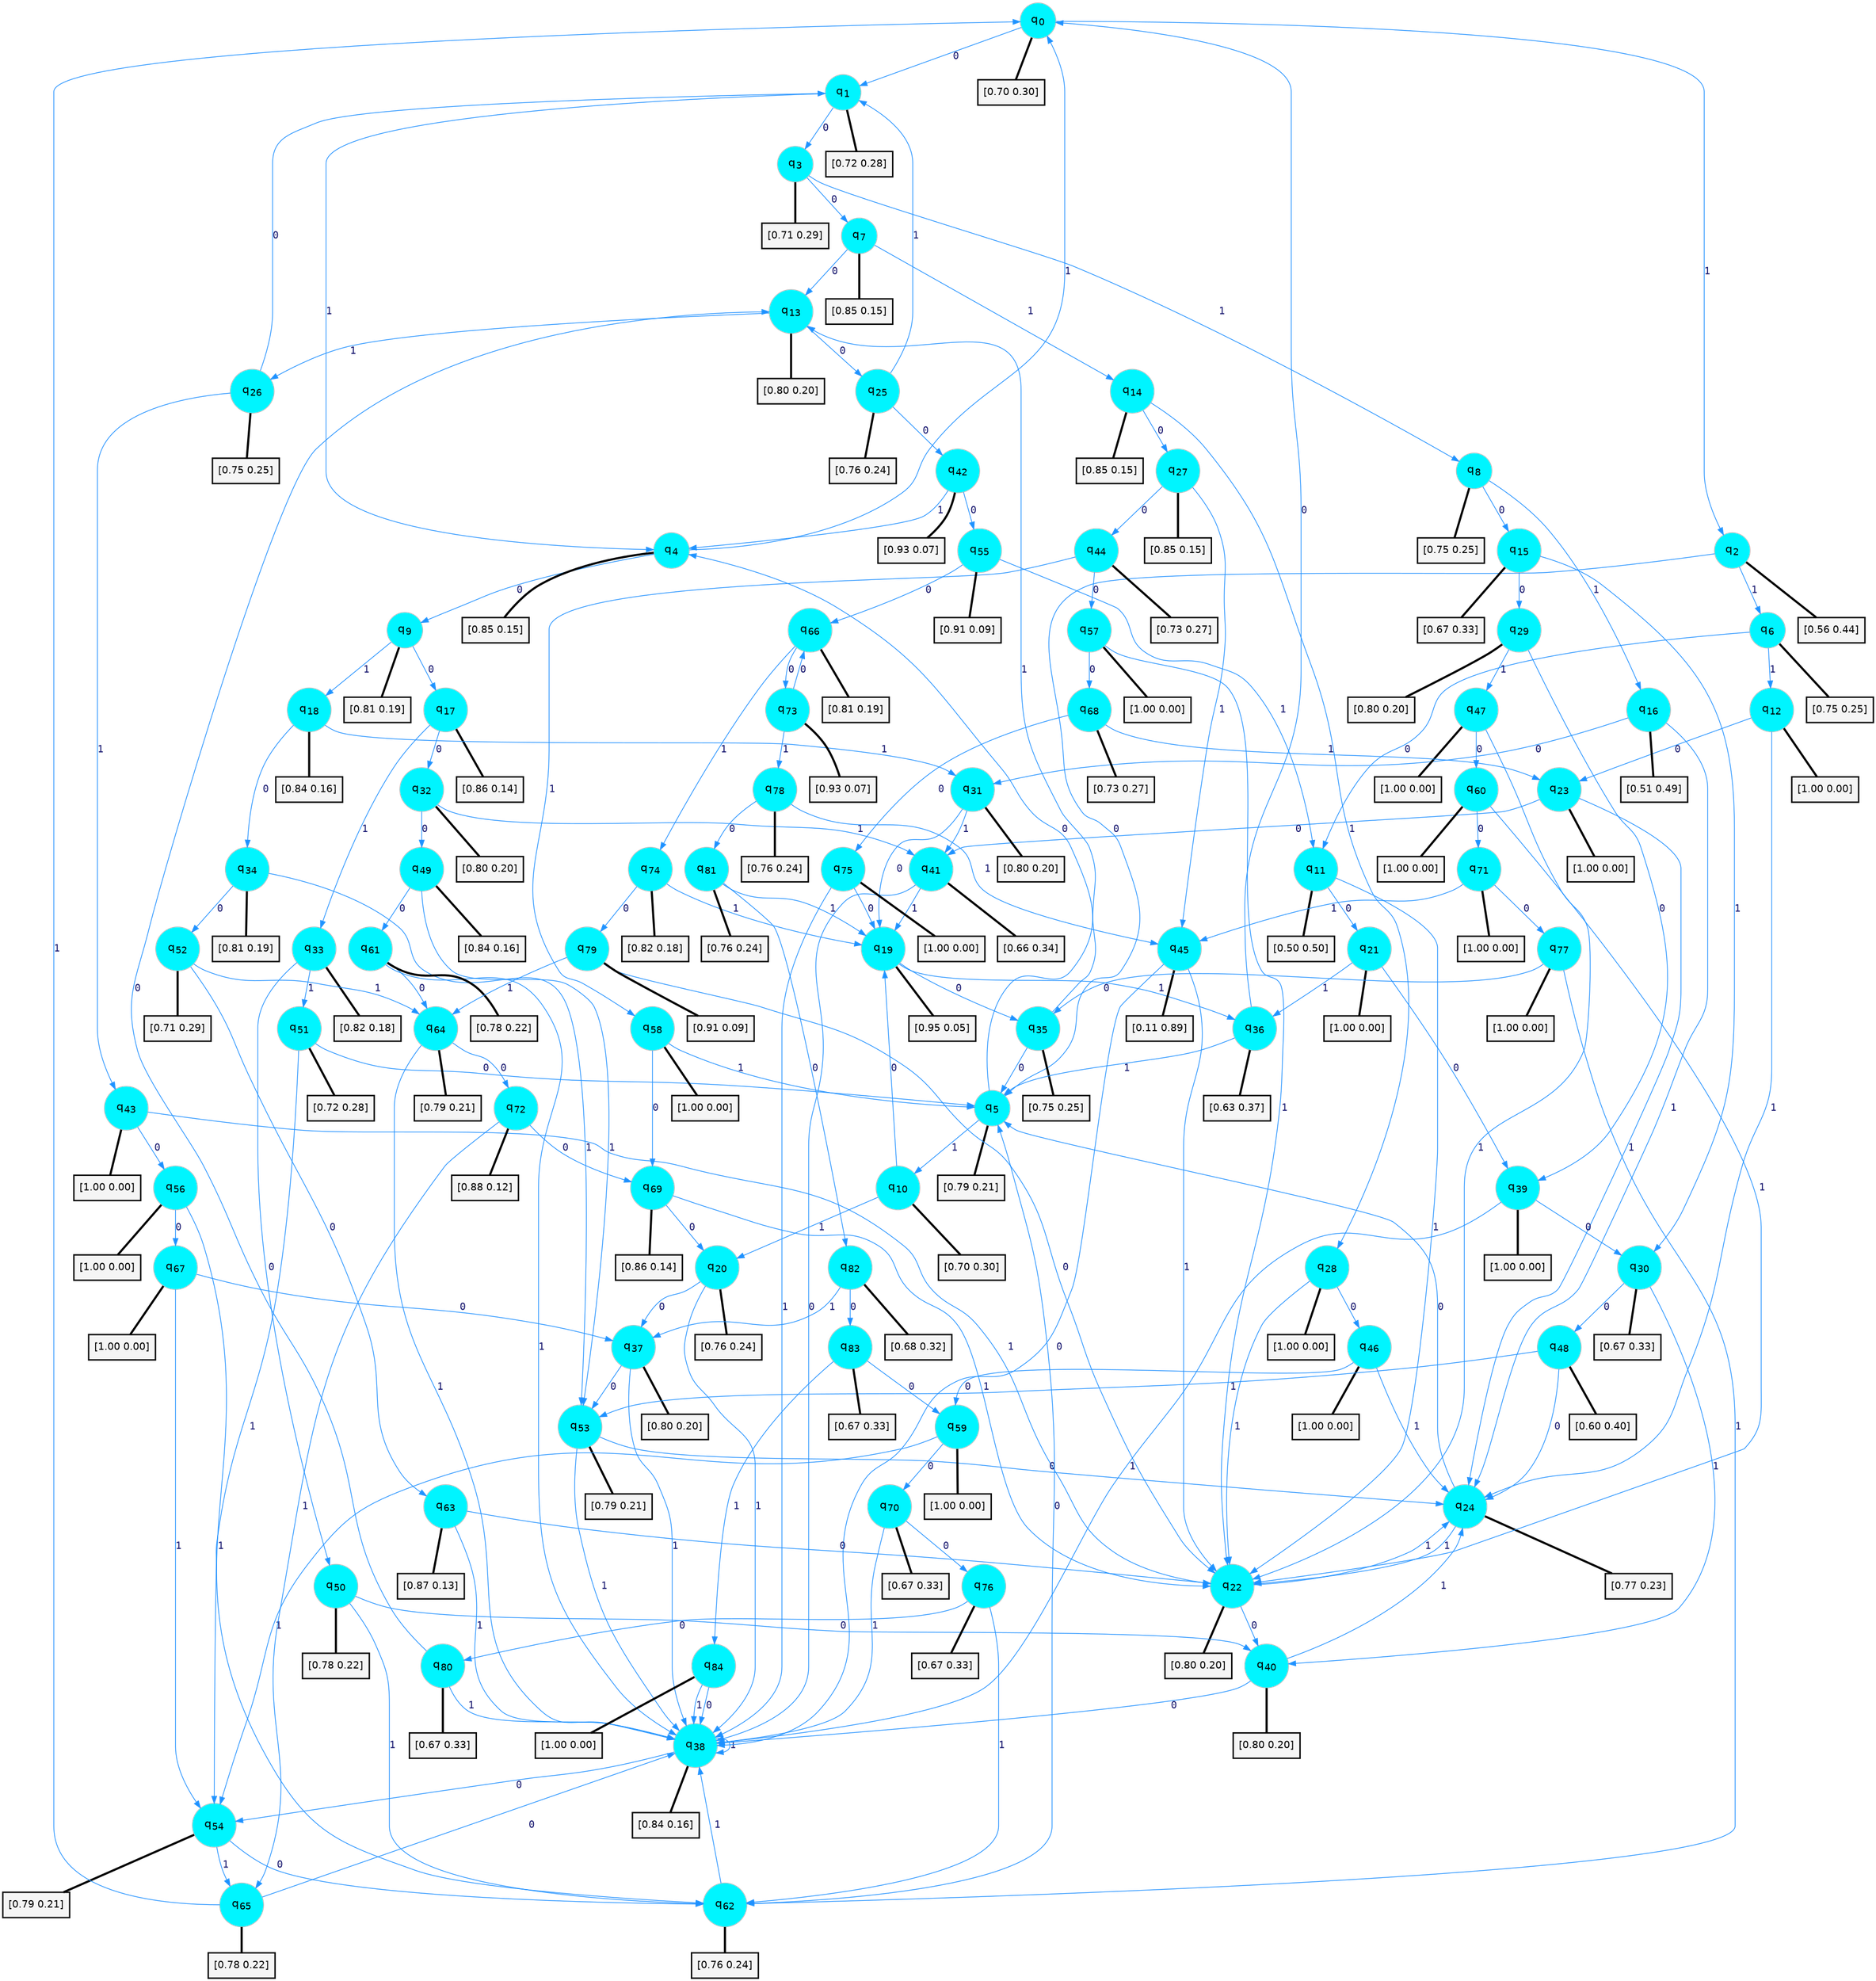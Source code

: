 digraph G {
graph [
bgcolor=transparent, dpi=300, rankdir=TD, size="40,25"];
node [
color=gray, fillcolor=turquoise1, fontcolor=black, fontname=Helvetica, fontsize=16, fontweight=bold, shape=circle, style=filled];
edge [
arrowsize=1, color=dodgerblue1, fontcolor=midnightblue, fontname=courier, fontweight=bold, penwidth=1, style=solid, weight=20];
0[label=<q<SUB>0</SUB>>];
1[label=<q<SUB>1</SUB>>];
2[label=<q<SUB>2</SUB>>];
3[label=<q<SUB>3</SUB>>];
4[label=<q<SUB>4</SUB>>];
5[label=<q<SUB>5</SUB>>];
6[label=<q<SUB>6</SUB>>];
7[label=<q<SUB>7</SUB>>];
8[label=<q<SUB>8</SUB>>];
9[label=<q<SUB>9</SUB>>];
10[label=<q<SUB>10</SUB>>];
11[label=<q<SUB>11</SUB>>];
12[label=<q<SUB>12</SUB>>];
13[label=<q<SUB>13</SUB>>];
14[label=<q<SUB>14</SUB>>];
15[label=<q<SUB>15</SUB>>];
16[label=<q<SUB>16</SUB>>];
17[label=<q<SUB>17</SUB>>];
18[label=<q<SUB>18</SUB>>];
19[label=<q<SUB>19</SUB>>];
20[label=<q<SUB>20</SUB>>];
21[label=<q<SUB>21</SUB>>];
22[label=<q<SUB>22</SUB>>];
23[label=<q<SUB>23</SUB>>];
24[label=<q<SUB>24</SUB>>];
25[label=<q<SUB>25</SUB>>];
26[label=<q<SUB>26</SUB>>];
27[label=<q<SUB>27</SUB>>];
28[label=<q<SUB>28</SUB>>];
29[label=<q<SUB>29</SUB>>];
30[label=<q<SUB>30</SUB>>];
31[label=<q<SUB>31</SUB>>];
32[label=<q<SUB>32</SUB>>];
33[label=<q<SUB>33</SUB>>];
34[label=<q<SUB>34</SUB>>];
35[label=<q<SUB>35</SUB>>];
36[label=<q<SUB>36</SUB>>];
37[label=<q<SUB>37</SUB>>];
38[label=<q<SUB>38</SUB>>];
39[label=<q<SUB>39</SUB>>];
40[label=<q<SUB>40</SUB>>];
41[label=<q<SUB>41</SUB>>];
42[label=<q<SUB>42</SUB>>];
43[label=<q<SUB>43</SUB>>];
44[label=<q<SUB>44</SUB>>];
45[label=<q<SUB>45</SUB>>];
46[label=<q<SUB>46</SUB>>];
47[label=<q<SUB>47</SUB>>];
48[label=<q<SUB>48</SUB>>];
49[label=<q<SUB>49</SUB>>];
50[label=<q<SUB>50</SUB>>];
51[label=<q<SUB>51</SUB>>];
52[label=<q<SUB>52</SUB>>];
53[label=<q<SUB>53</SUB>>];
54[label=<q<SUB>54</SUB>>];
55[label=<q<SUB>55</SUB>>];
56[label=<q<SUB>56</SUB>>];
57[label=<q<SUB>57</SUB>>];
58[label=<q<SUB>58</SUB>>];
59[label=<q<SUB>59</SUB>>];
60[label=<q<SUB>60</SUB>>];
61[label=<q<SUB>61</SUB>>];
62[label=<q<SUB>62</SUB>>];
63[label=<q<SUB>63</SUB>>];
64[label=<q<SUB>64</SUB>>];
65[label=<q<SUB>65</SUB>>];
66[label=<q<SUB>66</SUB>>];
67[label=<q<SUB>67</SUB>>];
68[label=<q<SUB>68</SUB>>];
69[label=<q<SUB>69</SUB>>];
70[label=<q<SUB>70</SUB>>];
71[label=<q<SUB>71</SUB>>];
72[label=<q<SUB>72</SUB>>];
73[label=<q<SUB>73</SUB>>];
74[label=<q<SUB>74</SUB>>];
75[label=<q<SUB>75</SUB>>];
76[label=<q<SUB>76</SUB>>];
77[label=<q<SUB>77</SUB>>];
78[label=<q<SUB>78</SUB>>];
79[label=<q<SUB>79</SUB>>];
80[label=<q<SUB>80</SUB>>];
81[label=<q<SUB>81</SUB>>];
82[label=<q<SUB>82</SUB>>];
83[label=<q<SUB>83</SUB>>];
84[label=<q<SUB>84</SUB>>];
85[label="[0.70 0.30]", shape=box,fontcolor=black, fontname=Helvetica, fontsize=14, penwidth=2, fillcolor=whitesmoke,color=black];
86[label="[0.72 0.28]", shape=box,fontcolor=black, fontname=Helvetica, fontsize=14, penwidth=2, fillcolor=whitesmoke,color=black];
87[label="[0.56 0.44]", shape=box,fontcolor=black, fontname=Helvetica, fontsize=14, penwidth=2, fillcolor=whitesmoke,color=black];
88[label="[0.71 0.29]", shape=box,fontcolor=black, fontname=Helvetica, fontsize=14, penwidth=2, fillcolor=whitesmoke,color=black];
89[label="[0.85 0.15]", shape=box,fontcolor=black, fontname=Helvetica, fontsize=14, penwidth=2, fillcolor=whitesmoke,color=black];
90[label="[0.79 0.21]", shape=box,fontcolor=black, fontname=Helvetica, fontsize=14, penwidth=2, fillcolor=whitesmoke,color=black];
91[label="[0.75 0.25]", shape=box,fontcolor=black, fontname=Helvetica, fontsize=14, penwidth=2, fillcolor=whitesmoke,color=black];
92[label="[0.85 0.15]", shape=box,fontcolor=black, fontname=Helvetica, fontsize=14, penwidth=2, fillcolor=whitesmoke,color=black];
93[label="[0.75 0.25]", shape=box,fontcolor=black, fontname=Helvetica, fontsize=14, penwidth=2, fillcolor=whitesmoke,color=black];
94[label="[0.81 0.19]", shape=box,fontcolor=black, fontname=Helvetica, fontsize=14, penwidth=2, fillcolor=whitesmoke,color=black];
95[label="[0.70 0.30]", shape=box,fontcolor=black, fontname=Helvetica, fontsize=14, penwidth=2, fillcolor=whitesmoke,color=black];
96[label="[0.50 0.50]", shape=box,fontcolor=black, fontname=Helvetica, fontsize=14, penwidth=2, fillcolor=whitesmoke,color=black];
97[label="[1.00 0.00]", shape=box,fontcolor=black, fontname=Helvetica, fontsize=14, penwidth=2, fillcolor=whitesmoke,color=black];
98[label="[0.80 0.20]", shape=box,fontcolor=black, fontname=Helvetica, fontsize=14, penwidth=2, fillcolor=whitesmoke,color=black];
99[label="[0.85 0.15]", shape=box,fontcolor=black, fontname=Helvetica, fontsize=14, penwidth=2, fillcolor=whitesmoke,color=black];
100[label="[0.67 0.33]", shape=box,fontcolor=black, fontname=Helvetica, fontsize=14, penwidth=2, fillcolor=whitesmoke,color=black];
101[label="[0.51 0.49]", shape=box,fontcolor=black, fontname=Helvetica, fontsize=14, penwidth=2, fillcolor=whitesmoke,color=black];
102[label="[0.86 0.14]", shape=box,fontcolor=black, fontname=Helvetica, fontsize=14, penwidth=2, fillcolor=whitesmoke,color=black];
103[label="[0.84 0.16]", shape=box,fontcolor=black, fontname=Helvetica, fontsize=14, penwidth=2, fillcolor=whitesmoke,color=black];
104[label="[0.95 0.05]", shape=box,fontcolor=black, fontname=Helvetica, fontsize=14, penwidth=2, fillcolor=whitesmoke,color=black];
105[label="[0.76 0.24]", shape=box,fontcolor=black, fontname=Helvetica, fontsize=14, penwidth=2, fillcolor=whitesmoke,color=black];
106[label="[1.00 0.00]", shape=box,fontcolor=black, fontname=Helvetica, fontsize=14, penwidth=2, fillcolor=whitesmoke,color=black];
107[label="[0.80 0.20]", shape=box,fontcolor=black, fontname=Helvetica, fontsize=14, penwidth=2, fillcolor=whitesmoke,color=black];
108[label="[1.00 0.00]", shape=box,fontcolor=black, fontname=Helvetica, fontsize=14, penwidth=2, fillcolor=whitesmoke,color=black];
109[label="[0.77 0.23]", shape=box,fontcolor=black, fontname=Helvetica, fontsize=14, penwidth=2, fillcolor=whitesmoke,color=black];
110[label="[0.76 0.24]", shape=box,fontcolor=black, fontname=Helvetica, fontsize=14, penwidth=2, fillcolor=whitesmoke,color=black];
111[label="[0.75 0.25]", shape=box,fontcolor=black, fontname=Helvetica, fontsize=14, penwidth=2, fillcolor=whitesmoke,color=black];
112[label="[0.85 0.15]", shape=box,fontcolor=black, fontname=Helvetica, fontsize=14, penwidth=2, fillcolor=whitesmoke,color=black];
113[label="[1.00 0.00]", shape=box,fontcolor=black, fontname=Helvetica, fontsize=14, penwidth=2, fillcolor=whitesmoke,color=black];
114[label="[0.80 0.20]", shape=box,fontcolor=black, fontname=Helvetica, fontsize=14, penwidth=2, fillcolor=whitesmoke,color=black];
115[label="[0.67 0.33]", shape=box,fontcolor=black, fontname=Helvetica, fontsize=14, penwidth=2, fillcolor=whitesmoke,color=black];
116[label="[0.80 0.20]", shape=box,fontcolor=black, fontname=Helvetica, fontsize=14, penwidth=2, fillcolor=whitesmoke,color=black];
117[label="[0.80 0.20]", shape=box,fontcolor=black, fontname=Helvetica, fontsize=14, penwidth=2, fillcolor=whitesmoke,color=black];
118[label="[0.82 0.18]", shape=box,fontcolor=black, fontname=Helvetica, fontsize=14, penwidth=2, fillcolor=whitesmoke,color=black];
119[label="[0.81 0.19]", shape=box,fontcolor=black, fontname=Helvetica, fontsize=14, penwidth=2, fillcolor=whitesmoke,color=black];
120[label="[0.75 0.25]", shape=box,fontcolor=black, fontname=Helvetica, fontsize=14, penwidth=2, fillcolor=whitesmoke,color=black];
121[label="[0.63 0.37]", shape=box,fontcolor=black, fontname=Helvetica, fontsize=14, penwidth=2, fillcolor=whitesmoke,color=black];
122[label="[0.80 0.20]", shape=box,fontcolor=black, fontname=Helvetica, fontsize=14, penwidth=2, fillcolor=whitesmoke,color=black];
123[label="[0.84 0.16]", shape=box,fontcolor=black, fontname=Helvetica, fontsize=14, penwidth=2, fillcolor=whitesmoke,color=black];
124[label="[1.00 0.00]", shape=box,fontcolor=black, fontname=Helvetica, fontsize=14, penwidth=2, fillcolor=whitesmoke,color=black];
125[label="[0.80 0.20]", shape=box,fontcolor=black, fontname=Helvetica, fontsize=14, penwidth=2, fillcolor=whitesmoke,color=black];
126[label="[0.66 0.34]", shape=box,fontcolor=black, fontname=Helvetica, fontsize=14, penwidth=2, fillcolor=whitesmoke,color=black];
127[label="[0.93 0.07]", shape=box,fontcolor=black, fontname=Helvetica, fontsize=14, penwidth=2, fillcolor=whitesmoke,color=black];
128[label="[1.00 0.00]", shape=box,fontcolor=black, fontname=Helvetica, fontsize=14, penwidth=2, fillcolor=whitesmoke,color=black];
129[label="[0.73 0.27]", shape=box,fontcolor=black, fontname=Helvetica, fontsize=14, penwidth=2, fillcolor=whitesmoke,color=black];
130[label="[0.11 0.89]", shape=box,fontcolor=black, fontname=Helvetica, fontsize=14, penwidth=2, fillcolor=whitesmoke,color=black];
131[label="[1.00 0.00]", shape=box,fontcolor=black, fontname=Helvetica, fontsize=14, penwidth=2, fillcolor=whitesmoke,color=black];
132[label="[1.00 0.00]", shape=box,fontcolor=black, fontname=Helvetica, fontsize=14, penwidth=2, fillcolor=whitesmoke,color=black];
133[label="[0.60 0.40]", shape=box,fontcolor=black, fontname=Helvetica, fontsize=14, penwidth=2, fillcolor=whitesmoke,color=black];
134[label="[0.84 0.16]", shape=box,fontcolor=black, fontname=Helvetica, fontsize=14, penwidth=2, fillcolor=whitesmoke,color=black];
135[label="[0.78 0.22]", shape=box,fontcolor=black, fontname=Helvetica, fontsize=14, penwidth=2, fillcolor=whitesmoke,color=black];
136[label="[0.72 0.28]", shape=box,fontcolor=black, fontname=Helvetica, fontsize=14, penwidth=2, fillcolor=whitesmoke,color=black];
137[label="[0.71 0.29]", shape=box,fontcolor=black, fontname=Helvetica, fontsize=14, penwidth=2, fillcolor=whitesmoke,color=black];
138[label="[0.79 0.21]", shape=box,fontcolor=black, fontname=Helvetica, fontsize=14, penwidth=2, fillcolor=whitesmoke,color=black];
139[label="[0.79 0.21]", shape=box,fontcolor=black, fontname=Helvetica, fontsize=14, penwidth=2, fillcolor=whitesmoke,color=black];
140[label="[0.91 0.09]", shape=box,fontcolor=black, fontname=Helvetica, fontsize=14, penwidth=2, fillcolor=whitesmoke,color=black];
141[label="[1.00 0.00]", shape=box,fontcolor=black, fontname=Helvetica, fontsize=14, penwidth=2, fillcolor=whitesmoke,color=black];
142[label="[1.00 0.00]", shape=box,fontcolor=black, fontname=Helvetica, fontsize=14, penwidth=2, fillcolor=whitesmoke,color=black];
143[label="[1.00 0.00]", shape=box,fontcolor=black, fontname=Helvetica, fontsize=14, penwidth=2, fillcolor=whitesmoke,color=black];
144[label="[1.00 0.00]", shape=box,fontcolor=black, fontname=Helvetica, fontsize=14, penwidth=2, fillcolor=whitesmoke,color=black];
145[label="[1.00 0.00]", shape=box,fontcolor=black, fontname=Helvetica, fontsize=14, penwidth=2, fillcolor=whitesmoke,color=black];
146[label="[0.78 0.22]", shape=box,fontcolor=black, fontname=Helvetica, fontsize=14, penwidth=2, fillcolor=whitesmoke,color=black];
147[label="[0.76 0.24]", shape=box,fontcolor=black, fontname=Helvetica, fontsize=14, penwidth=2, fillcolor=whitesmoke,color=black];
148[label="[0.87 0.13]", shape=box,fontcolor=black, fontname=Helvetica, fontsize=14, penwidth=2, fillcolor=whitesmoke,color=black];
149[label="[0.79 0.21]", shape=box,fontcolor=black, fontname=Helvetica, fontsize=14, penwidth=2, fillcolor=whitesmoke,color=black];
150[label="[0.78 0.22]", shape=box,fontcolor=black, fontname=Helvetica, fontsize=14, penwidth=2, fillcolor=whitesmoke,color=black];
151[label="[0.81 0.19]", shape=box,fontcolor=black, fontname=Helvetica, fontsize=14, penwidth=2, fillcolor=whitesmoke,color=black];
152[label="[1.00 0.00]", shape=box,fontcolor=black, fontname=Helvetica, fontsize=14, penwidth=2, fillcolor=whitesmoke,color=black];
153[label="[0.73 0.27]", shape=box,fontcolor=black, fontname=Helvetica, fontsize=14, penwidth=2, fillcolor=whitesmoke,color=black];
154[label="[0.86 0.14]", shape=box,fontcolor=black, fontname=Helvetica, fontsize=14, penwidth=2, fillcolor=whitesmoke,color=black];
155[label="[0.67 0.33]", shape=box,fontcolor=black, fontname=Helvetica, fontsize=14, penwidth=2, fillcolor=whitesmoke,color=black];
156[label="[1.00 0.00]", shape=box,fontcolor=black, fontname=Helvetica, fontsize=14, penwidth=2, fillcolor=whitesmoke,color=black];
157[label="[0.88 0.12]", shape=box,fontcolor=black, fontname=Helvetica, fontsize=14, penwidth=2, fillcolor=whitesmoke,color=black];
158[label="[0.93 0.07]", shape=box,fontcolor=black, fontname=Helvetica, fontsize=14, penwidth=2, fillcolor=whitesmoke,color=black];
159[label="[0.82 0.18]", shape=box,fontcolor=black, fontname=Helvetica, fontsize=14, penwidth=2, fillcolor=whitesmoke,color=black];
160[label="[1.00 0.00]", shape=box,fontcolor=black, fontname=Helvetica, fontsize=14, penwidth=2, fillcolor=whitesmoke,color=black];
161[label="[0.67 0.33]", shape=box,fontcolor=black, fontname=Helvetica, fontsize=14, penwidth=2, fillcolor=whitesmoke,color=black];
162[label="[1.00 0.00]", shape=box,fontcolor=black, fontname=Helvetica, fontsize=14, penwidth=2, fillcolor=whitesmoke,color=black];
163[label="[0.76 0.24]", shape=box,fontcolor=black, fontname=Helvetica, fontsize=14, penwidth=2, fillcolor=whitesmoke,color=black];
164[label="[0.91 0.09]", shape=box,fontcolor=black, fontname=Helvetica, fontsize=14, penwidth=2, fillcolor=whitesmoke,color=black];
165[label="[0.67 0.33]", shape=box,fontcolor=black, fontname=Helvetica, fontsize=14, penwidth=2, fillcolor=whitesmoke,color=black];
166[label="[0.76 0.24]", shape=box,fontcolor=black, fontname=Helvetica, fontsize=14, penwidth=2, fillcolor=whitesmoke,color=black];
167[label="[0.68 0.32]", shape=box,fontcolor=black, fontname=Helvetica, fontsize=14, penwidth=2, fillcolor=whitesmoke,color=black];
168[label="[0.67 0.33]", shape=box,fontcolor=black, fontname=Helvetica, fontsize=14, penwidth=2, fillcolor=whitesmoke,color=black];
169[label="[1.00 0.00]", shape=box,fontcolor=black, fontname=Helvetica, fontsize=14, penwidth=2, fillcolor=whitesmoke,color=black];
0->1 [label=0];
0->2 [label=1];
0->85 [arrowhead=none, penwidth=3,color=black];
1->3 [label=0];
1->4 [label=1];
1->86 [arrowhead=none, penwidth=3,color=black];
2->5 [label=0];
2->6 [label=1];
2->87 [arrowhead=none, penwidth=3,color=black];
3->7 [label=0];
3->8 [label=1];
3->88 [arrowhead=none, penwidth=3,color=black];
4->9 [label=0];
4->0 [label=1];
4->89 [arrowhead=none, penwidth=3,color=black];
5->4 [label=0];
5->10 [label=1];
5->90 [arrowhead=none, penwidth=3,color=black];
6->11 [label=0];
6->12 [label=1];
6->91 [arrowhead=none, penwidth=3,color=black];
7->13 [label=0];
7->14 [label=1];
7->92 [arrowhead=none, penwidth=3,color=black];
8->15 [label=0];
8->16 [label=1];
8->93 [arrowhead=none, penwidth=3,color=black];
9->17 [label=0];
9->18 [label=1];
9->94 [arrowhead=none, penwidth=3,color=black];
10->19 [label=0];
10->20 [label=1];
10->95 [arrowhead=none, penwidth=3,color=black];
11->21 [label=0];
11->22 [label=1];
11->96 [arrowhead=none, penwidth=3,color=black];
12->23 [label=0];
12->24 [label=1];
12->97 [arrowhead=none, penwidth=3,color=black];
13->25 [label=0];
13->26 [label=1];
13->98 [arrowhead=none, penwidth=3,color=black];
14->27 [label=0];
14->28 [label=1];
14->99 [arrowhead=none, penwidth=3,color=black];
15->29 [label=0];
15->30 [label=1];
15->100 [arrowhead=none, penwidth=3,color=black];
16->31 [label=0];
16->24 [label=1];
16->101 [arrowhead=none, penwidth=3,color=black];
17->32 [label=0];
17->33 [label=1];
17->102 [arrowhead=none, penwidth=3,color=black];
18->34 [label=0];
18->31 [label=1];
18->103 [arrowhead=none, penwidth=3,color=black];
19->35 [label=0];
19->36 [label=1];
19->104 [arrowhead=none, penwidth=3,color=black];
20->37 [label=0];
20->38 [label=1];
20->105 [arrowhead=none, penwidth=3,color=black];
21->39 [label=0];
21->36 [label=1];
21->106 [arrowhead=none, penwidth=3,color=black];
22->40 [label=0];
22->24 [label=1];
22->107 [arrowhead=none, penwidth=3,color=black];
23->41 [label=0];
23->24 [label=1];
23->108 [arrowhead=none, penwidth=3,color=black];
24->5 [label=0];
24->22 [label=1];
24->109 [arrowhead=none, penwidth=3,color=black];
25->42 [label=0];
25->1 [label=1];
25->110 [arrowhead=none, penwidth=3,color=black];
26->1 [label=0];
26->43 [label=1];
26->111 [arrowhead=none, penwidth=3,color=black];
27->44 [label=0];
27->45 [label=1];
27->112 [arrowhead=none, penwidth=3,color=black];
28->46 [label=0];
28->22 [label=1];
28->113 [arrowhead=none, penwidth=3,color=black];
29->39 [label=0];
29->47 [label=1];
29->114 [arrowhead=none, penwidth=3,color=black];
30->48 [label=0];
30->40 [label=1];
30->115 [arrowhead=none, penwidth=3,color=black];
31->19 [label=0];
31->41 [label=1];
31->116 [arrowhead=none, penwidth=3,color=black];
32->49 [label=0];
32->41 [label=1];
32->117 [arrowhead=none, penwidth=3,color=black];
33->50 [label=0];
33->51 [label=1];
33->118 [arrowhead=none, penwidth=3,color=black];
34->52 [label=0];
34->53 [label=1];
34->119 [arrowhead=none, penwidth=3,color=black];
35->5 [label=0];
35->13 [label=1];
35->120 [arrowhead=none, penwidth=3,color=black];
36->0 [label=0];
36->5 [label=1];
36->121 [arrowhead=none, penwidth=3,color=black];
37->53 [label=0];
37->38 [label=1];
37->122 [arrowhead=none, penwidth=3,color=black];
38->54 [label=0];
38->38 [label=1];
38->123 [arrowhead=none, penwidth=3,color=black];
39->30 [label=0];
39->38 [label=1];
39->124 [arrowhead=none, penwidth=3,color=black];
40->38 [label=0];
40->24 [label=1];
40->125 [arrowhead=none, penwidth=3,color=black];
41->38 [label=0];
41->19 [label=1];
41->126 [arrowhead=none, penwidth=3,color=black];
42->55 [label=0];
42->4 [label=1];
42->127 [arrowhead=none, penwidth=3,color=black];
43->56 [label=0];
43->22 [label=1];
43->128 [arrowhead=none, penwidth=3,color=black];
44->57 [label=0];
44->58 [label=1];
44->129 [arrowhead=none, penwidth=3,color=black];
45->38 [label=0];
45->22 [label=1];
45->130 [arrowhead=none, penwidth=3,color=black];
46->59 [label=0];
46->24 [label=1];
46->131 [arrowhead=none, penwidth=3,color=black];
47->60 [label=0];
47->22 [label=1];
47->132 [arrowhead=none, penwidth=3,color=black];
48->24 [label=0];
48->53 [label=1];
48->133 [arrowhead=none, penwidth=3,color=black];
49->61 [label=0];
49->53 [label=1];
49->134 [arrowhead=none, penwidth=3,color=black];
50->40 [label=0];
50->62 [label=1];
50->135 [arrowhead=none, penwidth=3,color=black];
51->5 [label=0];
51->54 [label=1];
51->136 [arrowhead=none, penwidth=3,color=black];
52->63 [label=0];
52->64 [label=1];
52->137 [arrowhead=none, penwidth=3,color=black];
53->24 [label=0];
53->38 [label=1];
53->138 [arrowhead=none, penwidth=3,color=black];
54->62 [label=0];
54->65 [label=1];
54->139 [arrowhead=none, penwidth=3,color=black];
55->66 [label=0];
55->11 [label=1];
55->140 [arrowhead=none, penwidth=3,color=black];
56->67 [label=0];
56->62 [label=1];
56->141 [arrowhead=none, penwidth=3,color=black];
57->68 [label=0];
57->22 [label=1];
57->142 [arrowhead=none, penwidth=3,color=black];
58->69 [label=0];
58->5 [label=1];
58->143 [arrowhead=none, penwidth=3,color=black];
59->70 [label=0];
59->54 [label=1];
59->144 [arrowhead=none, penwidth=3,color=black];
60->71 [label=0];
60->22 [label=1];
60->145 [arrowhead=none, penwidth=3,color=black];
61->64 [label=0];
61->38 [label=1];
61->146 [arrowhead=none, penwidth=3,color=black];
62->5 [label=0];
62->38 [label=1];
62->147 [arrowhead=none, penwidth=3,color=black];
63->22 [label=0];
63->38 [label=1];
63->148 [arrowhead=none, penwidth=3,color=black];
64->72 [label=0];
64->38 [label=1];
64->149 [arrowhead=none, penwidth=3,color=black];
65->38 [label=0];
65->0 [label=1];
65->150 [arrowhead=none, penwidth=3,color=black];
66->73 [label=0];
66->74 [label=1];
66->151 [arrowhead=none, penwidth=3,color=black];
67->37 [label=0];
67->54 [label=1];
67->152 [arrowhead=none, penwidth=3,color=black];
68->75 [label=0];
68->23 [label=1];
68->153 [arrowhead=none, penwidth=3,color=black];
69->20 [label=0];
69->22 [label=1];
69->154 [arrowhead=none, penwidth=3,color=black];
70->76 [label=0];
70->38 [label=1];
70->155 [arrowhead=none, penwidth=3,color=black];
71->77 [label=0];
71->45 [label=1];
71->156 [arrowhead=none, penwidth=3,color=black];
72->69 [label=0];
72->65 [label=1];
72->157 [arrowhead=none, penwidth=3,color=black];
73->66 [label=0];
73->78 [label=1];
73->158 [arrowhead=none, penwidth=3,color=black];
74->79 [label=0];
74->19 [label=1];
74->159 [arrowhead=none, penwidth=3,color=black];
75->19 [label=0];
75->38 [label=1];
75->160 [arrowhead=none, penwidth=3,color=black];
76->80 [label=0];
76->62 [label=1];
76->161 [arrowhead=none, penwidth=3,color=black];
77->35 [label=0];
77->62 [label=1];
77->162 [arrowhead=none, penwidth=3,color=black];
78->81 [label=0];
78->45 [label=1];
78->163 [arrowhead=none, penwidth=3,color=black];
79->22 [label=0];
79->64 [label=1];
79->164 [arrowhead=none, penwidth=3,color=black];
80->13 [label=0];
80->38 [label=1];
80->165 [arrowhead=none, penwidth=3,color=black];
81->82 [label=0];
81->19 [label=1];
81->166 [arrowhead=none, penwidth=3,color=black];
82->83 [label=0];
82->37 [label=1];
82->167 [arrowhead=none, penwidth=3,color=black];
83->59 [label=0];
83->84 [label=1];
83->168 [arrowhead=none, penwidth=3,color=black];
84->38 [label=0];
84->38 [label=1];
84->169 [arrowhead=none, penwidth=3,color=black];
}
